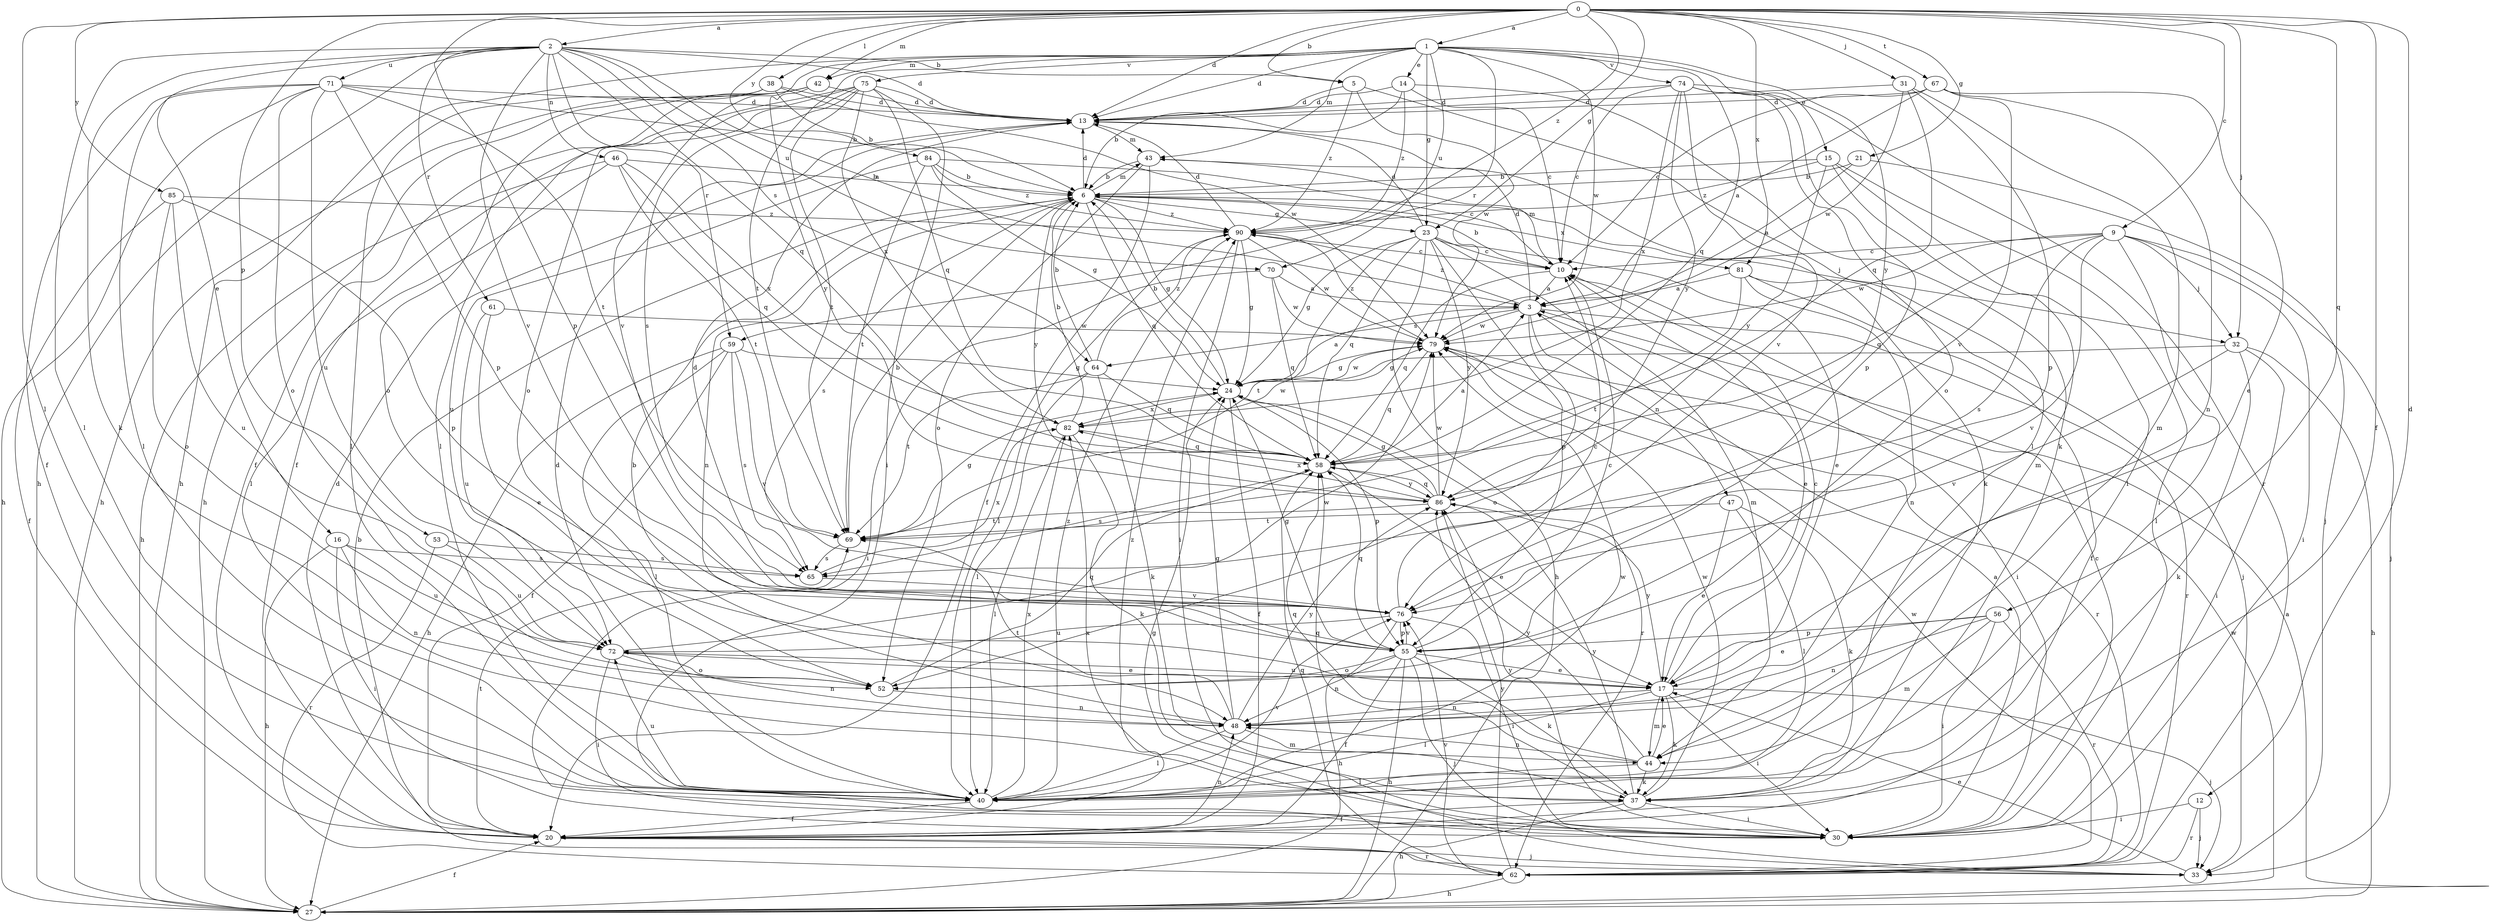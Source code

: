 strict digraph  {
0;
1;
2;
3;
5;
6;
9;
10;
12;
13;
14;
15;
16;
17;
20;
21;
23;
24;
27;
30;
31;
32;
33;
37;
38;
40;
42;
43;
44;
46;
47;
48;
52;
53;
55;
56;
58;
59;
61;
62;
64;
65;
67;
69;
70;
71;
72;
74;
75;
76;
79;
81;
82;
84;
85;
86;
90;
0 -> 1  [label=a];
0 -> 2  [label=a];
0 -> 5  [label=b];
0 -> 9  [label=c];
0 -> 12  [label=d];
0 -> 13  [label=d];
0 -> 20  [label=f];
0 -> 21  [label=g];
0 -> 23  [label=g];
0 -> 31  [label=j];
0 -> 32  [label=j];
0 -> 38  [label=l];
0 -> 40  [label=l];
0 -> 42  [label=m];
0 -> 53  [label=p];
0 -> 55  [label=p];
0 -> 56  [label=q];
0 -> 67  [label=t];
0 -> 81  [label=x];
0 -> 84  [label=y];
0 -> 85  [label=y];
0 -> 90  [label=z];
1 -> 13  [label=d];
1 -> 14  [label=e];
1 -> 15  [label=e];
1 -> 23  [label=g];
1 -> 27  [label=h];
1 -> 42  [label=m];
1 -> 43  [label=m];
1 -> 58  [label=q];
1 -> 59  [label=r];
1 -> 69  [label=t];
1 -> 70  [label=u];
1 -> 74  [label=v];
1 -> 75  [label=v];
1 -> 76  [label=v];
1 -> 79  [label=w];
1 -> 86  [label=y];
2 -> 3  [label=a];
2 -> 5  [label=b];
2 -> 13  [label=d];
2 -> 16  [label=e];
2 -> 27  [label=h];
2 -> 37  [label=k];
2 -> 40  [label=l];
2 -> 46  [label=n];
2 -> 58  [label=q];
2 -> 59  [label=r];
2 -> 61  [label=r];
2 -> 64  [label=s];
2 -> 70  [label=u];
2 -> 71  [label=u];
2 -> 76  [label=v];
3 -> 13  [label=d];
3 -> 30  [label=i];
3 -> 47  [label=n];
3 -> 52  [label=o];
3 -> 62  [label=r];
3 -> 64  [label=s];
3 -> 79  [label=w];
3 -> 90  [label=z];
5 -> 13  [label=d];
5 -> 40  [label=l];
5 -> 79  [label=w];
5 -> 90  [label=z];
6 -> 13  [label=d];
6 -> 23  [label=g];
6 -> 24  [label=g];
6 -> 32  [label=j];
6 -> 43  [label=m];
6 -> 48  [label=n];
6 -> 58  [label=q];
6 -> 65  [label=s];
6 -> 81  [label=x];
6 -> 86  [label=y];
6 -> 90  [label=z];
9 -> 10  [label=c];
9 -> 30  [label=i];
9 -> 32  [label=j];
9 -> 33  [label=j];
9 -> 40  [label=l];
9 -> 58  [label=q];
9 -> 65  [label=s];
9 -> 76  [label=v];
9 -> 79  [label=w];
10 -> 3  [label=a];
10 -> 6  [label=b];
10 -> 17  [label=e];
10 -> 43  [label=m];
10 -> 58  [label=q];
12 -> 30  [label=i];
12 -> 33  [label=j];
12 -> 62  [label=r];
13 -> 43  [label=m];
14 -> 6  [label=b];
14 -> 10  [label=c];
14 -> 13  [label=d];
14 -> 37  [label=k];
14 -> 90  [label=z];
15 -> 6  [label=b];
15 -> 30  [label=i];
15 -> 40  [label=l];
15 -> 44  [label=m];
15 -> 86  [label=y];
15 -> 90  [label=z];
16 -> 27  [label=h];
16 -> 30  [label=i];
16 -> 48  [label=n];
16 -> 65  [label=s];
16 -> 72  [label=u];
17 -> 10  [label=c];
17 -> 30  [label=i];
17 -> 33  [label=j];
17 -> 37  [label=k];
17 -> 40  [label=l];
17 -> 44  [label=m];
17 -> 48  [label=n];
17 -> 72  [label=u];
17 -> 86  [label=y];
20 -> 13  [label=d];
20 -> 33  [label=j];
20 -> 48  [label=n];
20 -> 62  [label=r];
20 -> 69  [label=t];
20 -> 90  [label=z];
21 -> 3  [label=a];
21 -> 6  [label=b];
21 -> 33  [label=j];
23 -> 10  [label=c];
23 -> 13  [label=d];
23 -> 17  [label=e];
23 -> 24  [label=g];
23 -> 27  [label=h];
23 -> 44  [label=m];
23 -> 55  [label=p];
23 -> 58  [label=q];
23 -> 69  [label=t];
23 -> 86  [label=y];
24 -> 3  [label=a];
24 -> 6  [label=b];
24 -> 20  [label=f];
24 -> 55  [label=p];
24 -> 62  [label=r];
24 -> 79  [label=w];
24 -> 82  [label=x];
27 -> 3  [label=a];
27 -> 20  [label=f];
27 -> 79  [label=w];
30 -> 3  [label=a];
30 -> 10  [label=c];
30 -> 82  [label=x];
30 -> 86  [label=y];
31 -> 13  [label=d];
31 -> 44  [label=m];
31 -> 55  [label=p];
31 -> 58  [label=q];
31 -> 79  [label=w];
32 -> 24  [label=g];
32 -> 27  [label=h];
32 -> 30  [label=i];
32 -> 37  [label=k];
32 -> 76  [label=v];
33 -> 6  [label=b];
33 -> 17  [label=e];
33 -> 24  [label=g];
37 -> 20  [label=f];
37 -> 27  [label=h];
37 -> 30  [label=i];
37 -> 58  [label=q];
37 -> 79  [label=w];
37 -> 86  [label=y];
38 -> 6  [label=b];
38 -> 13  [label=d];
38 -> 27  [label=h];
38 -> 40  [label=l];
38 -> 79  [label=w];
40 -> 13  [label=d];
40 -> 20  [label=f];
40 -> 72  [label=u];
40 -> 76  [label=v];
40 -> 79  [label=w];
40 -> 82  [label=x];
40 -> 90  [label=z];
42 -> 13  [label=d];
42 -> 20  [label=f];
42 -> 27  [label=h];
42 -> 52  [label=o];
42 -> 86  [label=y];
43 -> 6  [label=b];
43 -> 20  [label=f];
43 -> 37  [label=k];
43 -> 52  [label=o];
44 -> 17  [label=e];
44 -> 37  [label=k];
44 -> 40  [label=l];
44 -> 48  [label=n];
44 -> 58  [label=q];
44 -> 86  [label=y];
46 -> 6  [label=b];
46 -> 27  [label=h];
46 -> 40  [label=l];
46 -> 58  [label=q];
46 -> 69  [label=t];
46 -> 82  [label=x];
47 -> 17  [label=e];
47 -> 37  [label=k];
47 -> 40  [label=l];
47 -> 69  [label=t];
48 -> 6  [label=b];
48 -> 24  [label=g];
48 -> 40  [label=l];
48 -> 44  [label=m];
48 -> 69  [label=t];
48 -> 86  [label=y];
52 -> 48  [label=n];
52 -> 58  [label=q];
53 -> 62  [label=r];
53 -> 65  [label=s];
53 -> 72  [label=u];
55 -> 10  [label=c];
55 -> 17  [label=e];
55 -> 20  [label=f];
55 -> 24  [label=g];
55 -> 27  [label=h];
55 -> 33  [label=j];
55 -> 37  [label=k];
55 -> 48  [label=n];
55 -> 52  [label=o];
55 -> 58  [label=q];
55 -> 76  [label=v];
56 -> 17  [label=e];
56 -> 30  [label=i];
56 -> 44  [label=m];
56 -> 48  [label=n];
56 -> 55  [label=p];
56 -> 62  [label=r];
58 -> 3  [label=a];
58 -> 17  [label=e];
58 -> 65  [label=s];
58 -> 86  [label=y];
59 -> 20  [label=f];
59 -> 24  [label=g];
59 -> 27  [label=h];
59 -> 40  [label=l];
59 -> 65  [label=s];
59 -> 76  [label=v];
61 -> 17  [label=e];
61 -> 72  [label=u];
61 -> 79  [label=w];
62 -> 27  [label=h];
62 -> 58  [label=q];
62 -> 76  [label=v];
62 -> 79  [label=w];
62 -> 86  [label=y];
64 -> 6  [label=b];
64 -> 37  [label=k];
64 -> 40  [label=l];
64 -> 58  [label=q];
64 -> 69  [label=t];
64 -> 90  [label=z];
65 -> 76  [label=v];
65 -> 82  [label=x];
67 -> 3  [label=a];
67 -> 10  [label=c];
67 -> 13  [label=d];
67 -> 17  [label=e];
67 -> 48  [label=n];
67 -> 76  [label=v];
69 -> 6  [label=b];
69 -> 24  [label=g];
69 -> 65  [label=s];
70 -> 3  [label=a];
70 -> 30  [label=i];
70 -> 58  [label=q];
70 -> 79  [label=w];
71 -> 6  [label=b];
71 -> 13  [label=d];
71 -> 20  [label=f];
71 -> 27  [label=h];
71 -> 40  [label=l];
71 -> 52  [label=o];
71 -> 55  [label=p];
71 -> 69  [label=t];
71 -> 72  [label=u];
72 -> 17  [label=e];
72 -> 30  [label=i];
72 -> 48  [label=n];
72 -> 52  [label=o];
72 -> 79  [label=w];
74 -> 10  [label=c];
74 -> 13  [label=d];
74 -> 52  [label=o];
74 -> 55  [label=p];
74 -> 62  [label=r];
74 -> 76  [label=v];
74 -> 82  [label=x];
74 -> 86  [label=y];
75 -> 13  [label=d];
75 -> 20  [label=f];
75 -> 30  [label=i];
75 -> 40  [label=l];
75 -> 52  [label=o];
75 -> 58  [label=q];
75 -> 65  [label=s];
75 -> 69  [label=t];
75 -> 82  [label=x];
76 -> 10  [label=c];
76 -> 13  [label=d];
76 -> 27  [label=h];
76 -> 30  [label=i];
76 -> 55  [label=p];
76 -> 72  [label=u];
79 -> 24  [label=g];
79 -> 58  [label=q];
79 -> 62  [label=r];
79 -> 90  [label=z];
81 -> 3  [label=a];
81 -> 20  [label=f];
81 -> 33  [label=j];
81 -> 48  [label=n];
81 -> 69  [label=t];
82 -> 6  [label=b];
82 -> 37  [label=k];
82 -> 40  [label=l];
82 -> 58  [label=q];
82 -> 79  [label=w];
84 -> 6  [label=b];
84 -> 10  [label=c];
84 -> 24  [label=g];
84 -> 69  [label=t];
84 -> 72  [label=u];
84 -> 90  [label=z];
85 -> 20  [label=f];
85 -> 52  [label=o];
85 -> 55  [label=p];
85 -> 72  [label=u];
85 -> 90  [label=z];
86 -> 24  [label=g];
86 -> 58  [label=q];
86 -> 69  [label=t];
86 -> 79  [label=w];
86 -> 82  [label=x];
90 -> 10  [label=c];
90 -> 13  [label=d];
90 -> 24  [label=g];
90 -> 30  [label=i];
90 -> 40  [label=l];
90 -> 79  [label=w];
}
